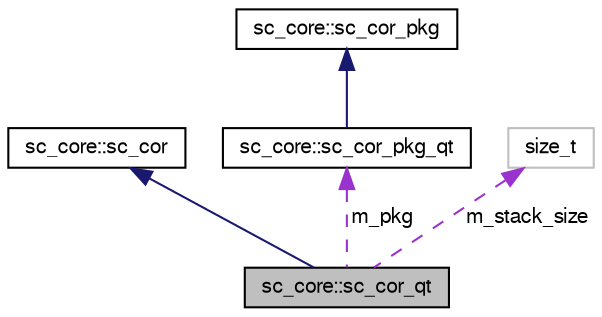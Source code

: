 digraph "sc_core::sc_cor_qt"
{
  edge [fontname="FreeSans",fontsize="10",labelfontname="FreeSans",labelfontsize="10"];
  node [fontname="FreeSans",fontsize="10",shape=record];
  Node2 [label="sc_core::sc_cor_qt",height=0.2,width=0.4,color="black", fillcolor="grey75", style="filled", fontcolor="black"];
  Node3 -> Node2 [dir="back",color="midnightblue",fontsize="10",style="solid",fontname="FreeSans"];
  Node3 [label="sc_core::sc_cor",height=0.2,width=0.4,color="black", fillcolor="white", style="filled",URL="$a01792.html"];
  Node4 -> Node2 [dir="back",color="darkorchid3",fontsize="10",style="dashed",label=" m_pkg" ,fontname="FreeSans"];
  Node4 [label="sc_core::sc_cor_pkg_qt",height=0.2,width=0.4,color="black", fillcolor="white", style="filled",URL="$a01804.html"];
  Node5 -> Node4 [dir="back",color="midnightblue",fontsize="10",style="solid",fontname="FreeSans"];
  Node5 [label="sc_core::sc_cor_pkg",height=0.2,width=0.4,color="black", fillcolor="white", style="filled",URL="$a01796.html"];
  Node6 -> Node2 [dir="back",color="darkorchid3",fontsize="10",style="dashed",label=" m_stack_size" ,fontname="FreeSans"];
  Node6 [label="size_t",height=0.2,width=0.4,color="grey75", fillcolor="white", style="filled"];
}
